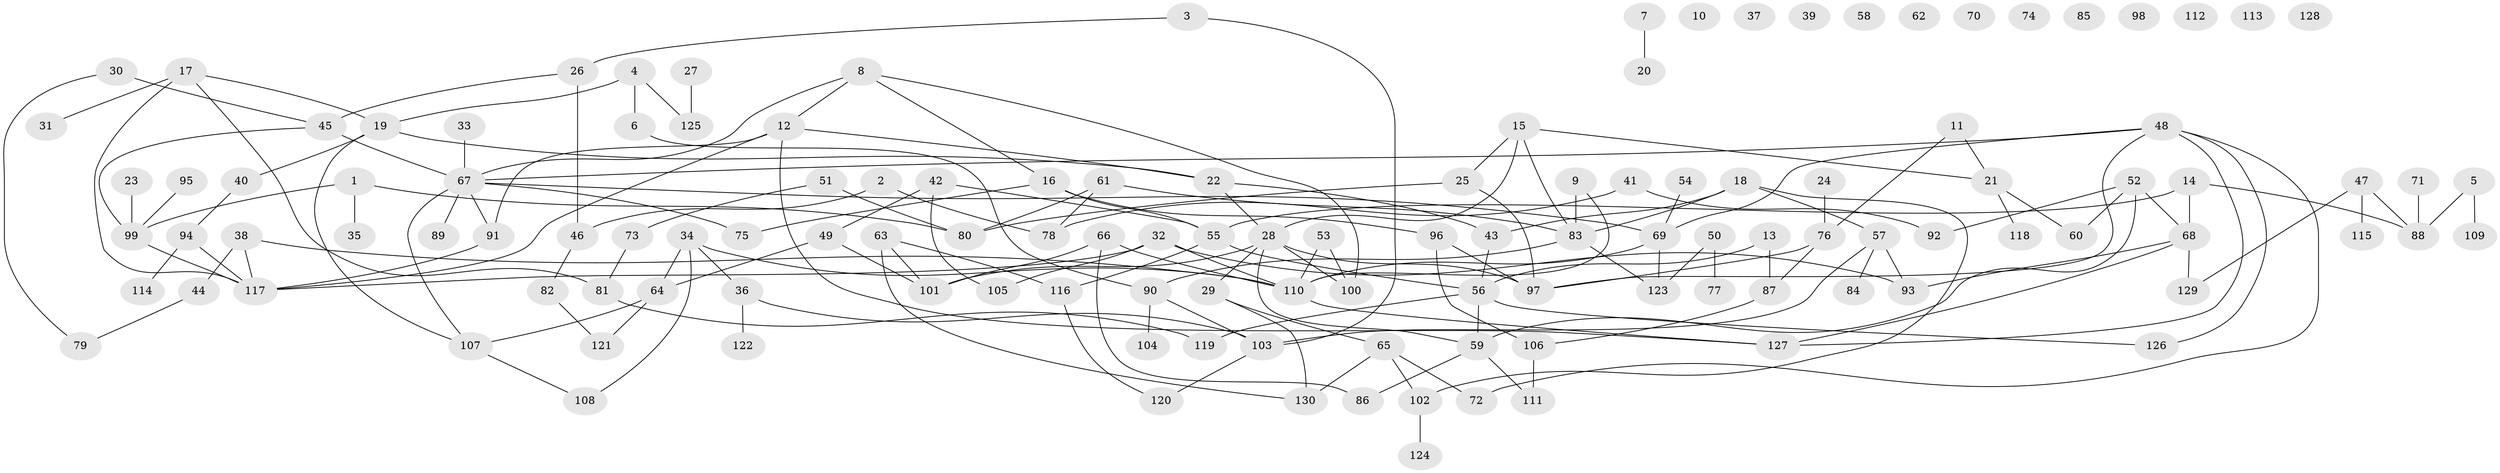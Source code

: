 // coarse degree distribution, {5: 0.14925373134328357, 7: 0.029850746268656716, 4: 0.16417910447761194, 3: 0.2537313432835821, 6: 0.07462686567164178, 1: 0.14925373134328357, 2: 0.13432835820895522, 8: 0.029850746268656716, 9: 0.014925373134328358}
// Generated by graph-tools (version 1.1) at 2025/35/03/04/25 23:35:49]
// undirected, 130 vertices, 174 edges
graph export_dot {
  node [color=gray90,style=filled];
  1;
  2;
  3;
  4;
  5;
  6;
  7;
  8;
  9;
  10;
  11;
  12;
  13;
  14;
  15;
  16;
  17;
  18;
  19;
  20;
  21;
  22;
  23;
  24;
  25;
  26;
  27;
  28;
  29;
  30;
  31;
  32;
  33;
  34;
  35;
  36;
  37;
  38;
  39;
  40;
  41;
  42;
  43;
  44;
  45;
  46;
  47;
  48;
  49;
  50;
  51;
  52;
  53;
  54;
  55;
  56;
  57;
  58;
  59;
  60;
  61;
  62;
  63;
  64;
  65;
  66;
  67;
  68;
  69;
  70;
  71;
  72;
  73;
  74;
  75;
  76;
  77;
  78;
  79;
  80;
  81;
  82;
  83;
  84;
  85;
  86;
  87;
  88;
  89;
  90;
  91;
  92;
  93;
  94;
  95;
  96;
  97;
  98;
  99;
  100;
  101;
  102;
  103;
  104;
  105;
  106;
  107;
  108;
  109;
  110;
  111;
  112;
  113;
  114;
  115;
  116;
  117;
  118;
  119;
  120;
  121;
  122;
  123;
  124;
  125;
  126;
  127;
  128;
  129;
  130;
  1 -- 35;
  1 -- 80;
  1 -- 99;
  2 -- 46;
  2 -- 78;
  3 -- 26;
  3 -- 103;
  4 -- 6;
  4 -- 19;
  4 -- 125;
  5 -- 88;
  5 -- 109;
  6 -- 90;
  7 -- 20;
  8 -- 12;
  8 -- 16;
  8 -- 67;
  8 -- 100;
  9 -- 83;
  9 -- 110;
  11 -- 21;
  11 -- 76;
  12 -- 22;
  12 -- 91;
  12 -- 117;
  12 -- 127;
  13 -- 56;
  13 -- 87;
  14 -- 55;
  14 -- 68;
  14 -- 88;
  15 -- 21;
  15 -- 25;
  15 -- 28;
  15 -- 83;
  16 -- 55;
  16 -- 75;
  16 -- 96;
  17 -- 19;
  17 -- 31;
  17 -- 81;
  17 -- 117;
  18 -- 43;
  18 -- 57;
  18 -- 83;
  18 -- 102;
  19 -- 22;
  19 -- 40;
  19 -- 107;
  21 -- 60;
  21 -- 118;
  22 -- 28;
  22 -- 43;
  23 -- 99;
  24 -- 76;
  25 -- 80;
  25 -- 97;
  26 -- 45;
  26 -- 46;
  27 -- 125;
  28 -- 29;
  28 -- 59;
  28 -- 97;
  28 -- 100;
  28 -- 101;
  29 -- 65;
  29 -- 130;
  30 -- 45;
  30 -- 79;
  32 -- 93;
  32 -- 105;
  32 -- 110;
  32 -- 117;
  33 -- 67;
  34 -- 36;
  34 -- 64;
  34 -- 108;
  34 -- 110;
  36 -- 103;
  36 -- 122;
  38 -- 44;
  38 -- 110;
  38 -- 117;
  40 -- 94;
  41 -- 78;
  41 -- 92;
  42 -- 49;
  42 -- 55;
  42 -- 105;
  43 -- 56;
  44 -- 79;
  45 -- 67;
  45 -- 99;
  46 -- 82;
  47 -- 88;
  47 -- 115;
  47 -- 129;
  48 -- 67;
  48 -- 69;
  48 -- 72;
  48 -- 97;
  48 -- 126;
  48 -- 127;
  49 -- 64;
  49 -- 101;
  50 -- 77;
  50 -- 123;
  51 -- 73;
  51 -- 80;
  52 -- 59;
  52 -- 60;
  52 -- 68;
  52 -- 92;
  53 -- 100;
  53 -- 110;
  54 -- 69;
  55 -- 56;
  55 -- 116;
  56 -- 59;
  56 -- 119;
  56 -- 126;
  57 -- 84;
  57 -- 93;
  57 -- 103;
  59 -- 86;
  59 -- 111;
  61 -- 78;
  61 -- 80;
  61 -- 83;
  63 -- 101;
  63 -- 116;
  63 -- 130;
  64 -- 107;
  64 -- 121;
  65 -- 72;
  65 -- 102;
  65 -- 130;
  66 -- 86;
  66 -- 101;
  66 -- 110;
  67 -- 69;
  67 -- 75;
  67 -- 89;
  67 -- 91;
  67 -- 107;
  68 -- 93;
  68 -- 127;
  68 -- 129;
  69 -- 110;
  69 -- 123;
  71 -- 88;
  73 -- 81;
  76 -- 87;
  76 -- 97;
  81 -- 119;
  82 -- 121;
  83 -- 90;
  83 -- 123;
  87 -- 106;
  90 -- 103;
  90 -- 104;
  91 -- 117;
  94 -- 114;
  94 -- 117;
  95 -- 99;
  96 -- 97;
  96 -- 106;
  99 -- 117;
  102 -- 124;
  103 -- 120;
  106 -- 111;
  107 -- 108;
  110 -- 127;
  116 -- 120;
}
